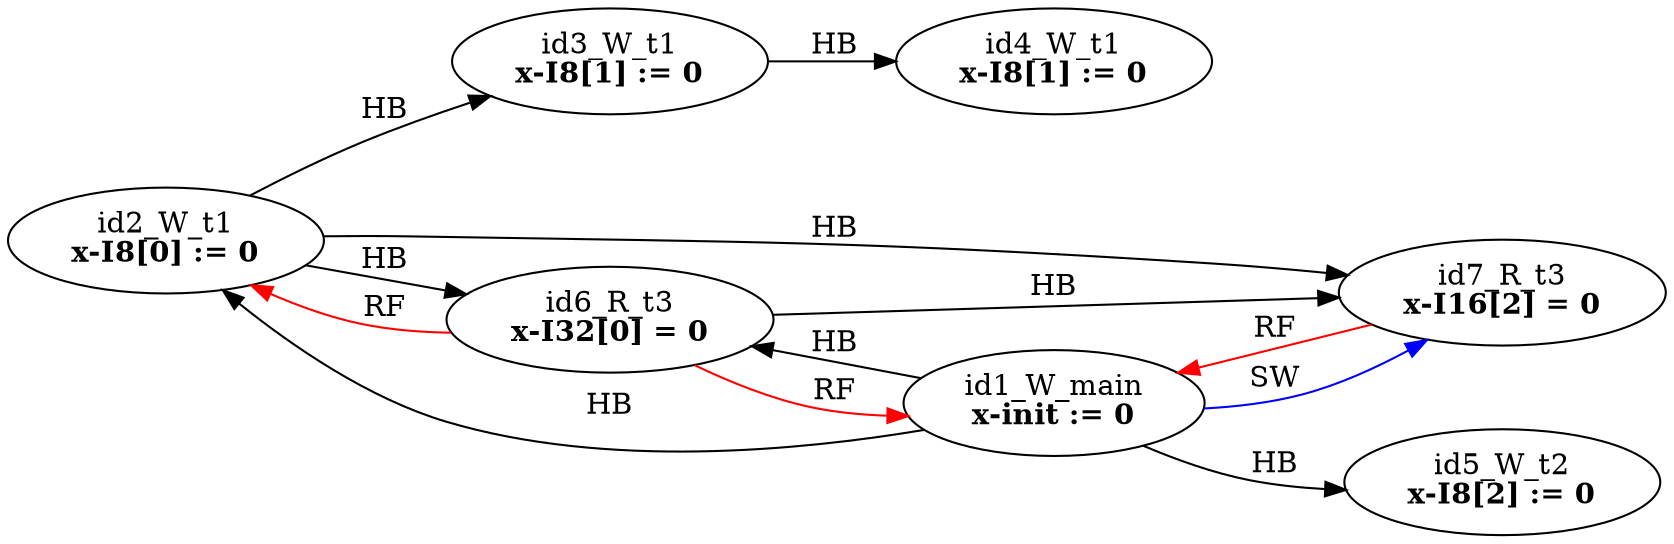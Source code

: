 digraph memory_model {
rankdir=LR;
splines=true; esep=0.5;
id2_W_t1 -> id3_W_t1 [label = "HB", color="black"];
id3_W_t1 -> id4_W_t1 [label = "HB", color="black"];
id6_R_t3 -> id7_R_t3 [label = "HB", color="black"];
id1_W_main -> id2_W_t1 [label = "HB", color="black"];
id1_W_main -> id5_W_t2 [label = "HB", color="black"];
id1_W_main -> id6_R_t3 [label = "HB", color="black"];
id2_W_t1 -> id6_R_t3 [label = "HB", color="black"];
id2_W_t1 -> id7_R_t3 [label = "HB", color="black"];
id6_R_t3 -> id1_W_main [label = "RF", color="red"];
id6_R_t3 -> id2_W_t1 [label = "RF", color="red"];
id7_R_t3 -> id1_W_main [label = "RF", color="red"];
id1_W_main -> id7_R_t3 [label = "SW", color="blue"];
id1_W_main [label=<id1_W_main<br/><B>x-init := 0</B>>, pos="5.0,6!"]
id2_W_t1 [label=<id2_W_t1<br/><B>x-I8[0] := 0</B>>, pos="0,4!"]
id3_W_t1 [label=<id3_W_t1<br/><B>x-I8[1] := 0</B>>, pos="0,2!"]
id4_W_t1 [label=<id4_W_t1<br/><B>x-I8[1] := 0</B>>, pos="0,0!"]
id5_W_t2 [label=<id5_W_t2<br/><B>x-I8[2] := 0</B>>, pos="5,4!"]
id6_R_t3 [label=<id6_R_t3<br/><B>x-I32[0] = 0</B>>, pos="10,4!"]
id7_R_t3 [label=<id7_R_t3<br/><B>x-I16[2] = 0</B>>, pos="10,2!"]
}